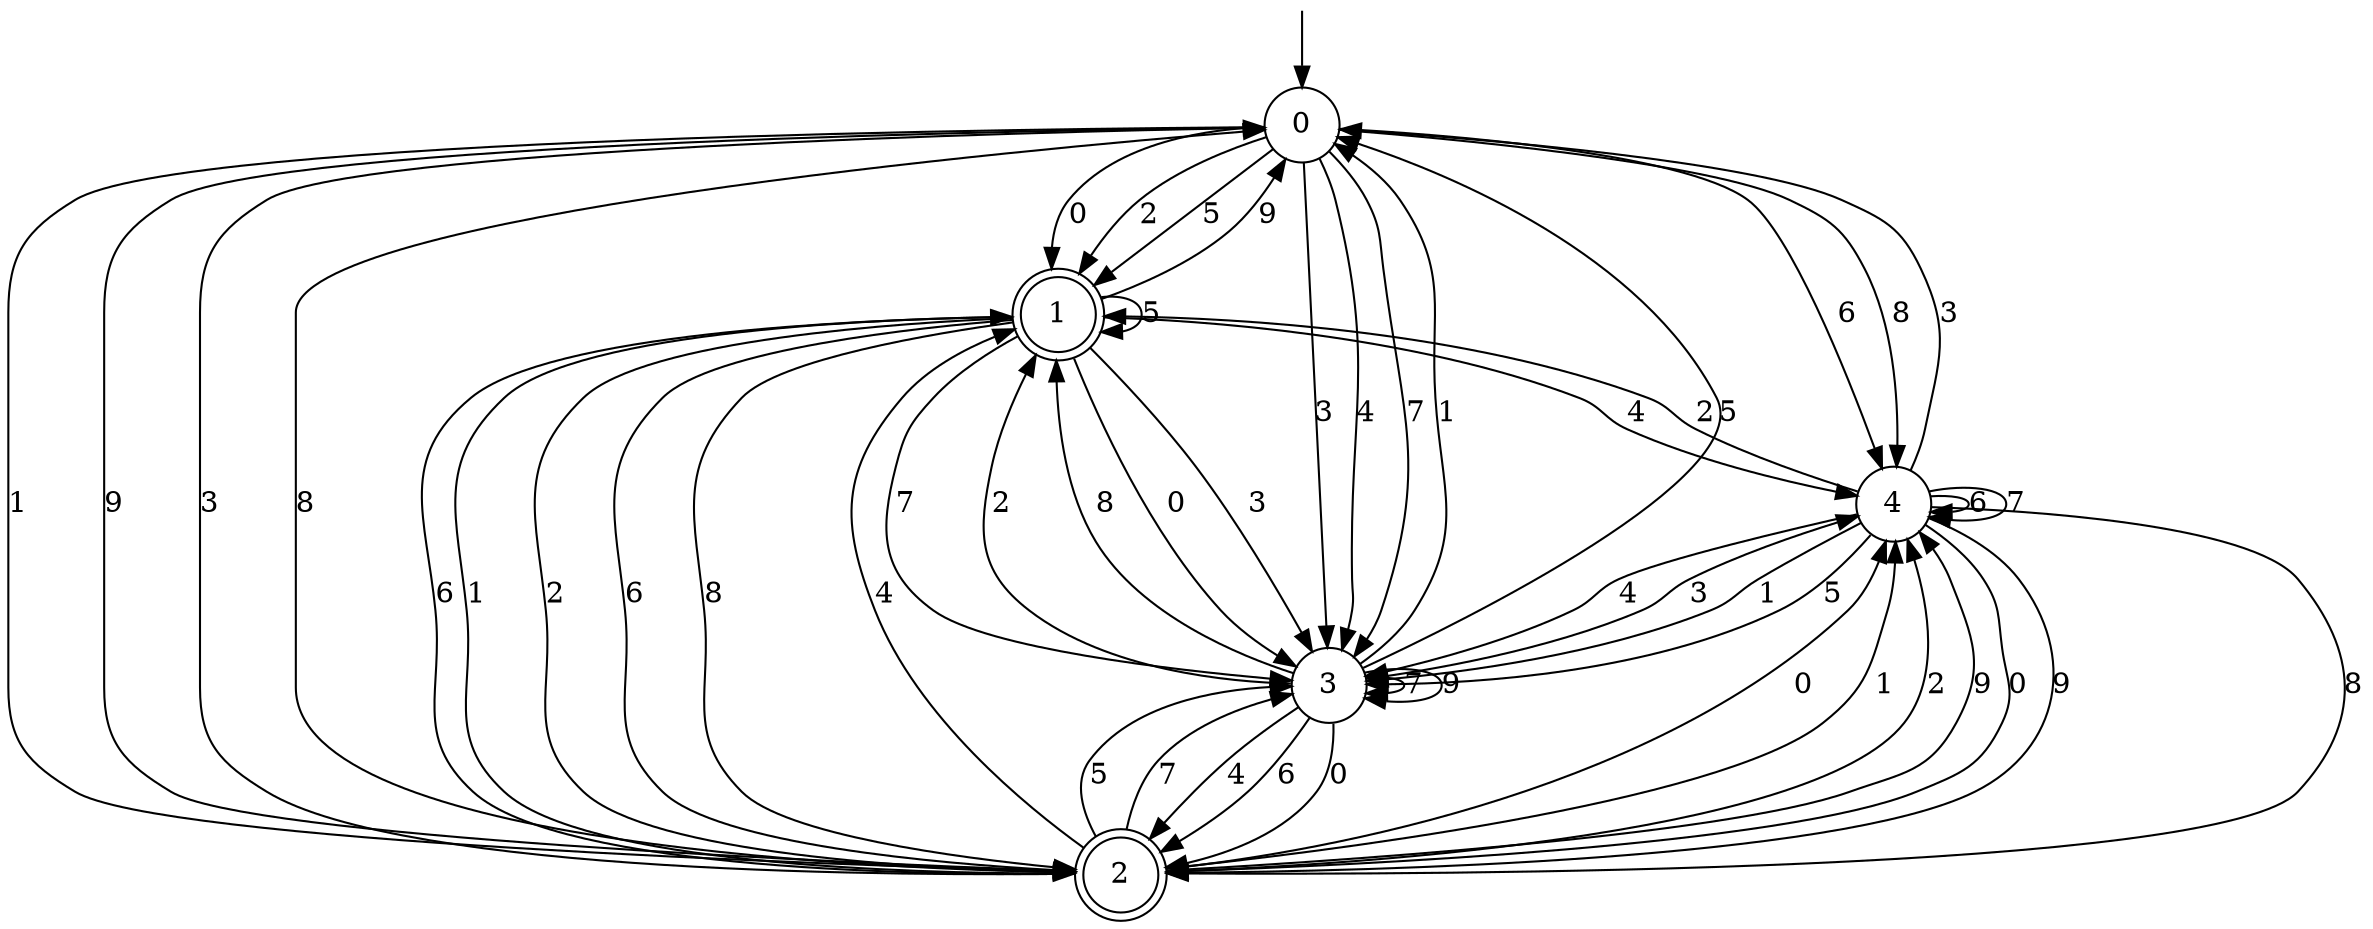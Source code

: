 digraph g {

	s0 [shape="circle" label="0"];
	s1 [shape="doublecircle" label="1"];
	s2 [shape="doublecircle" label="2"];
	s3 [shape="circle" label="3"];
	s4 [shape="circle" label="4"];
	s0 -> s1 [label="0"];
	s0 -> s2 [label="1"];
	s0 -> s1 [label="2"];
	s0 -> s3 [label="3"];
	s0 -> s3 [label="4"];
	s0 -> s1 [label="5"];
	s0 -> s4 [label="6"];
	s0 -> s3 [label="7"];
	s0 -> s4 [label="8"];
	s0 -> s2 [label="9"];
	s1 -> s3 [label="0"];
	s1 -> s2 [label="1"];
	s1 -> s2 [label="2"];
	s1 -> s3 [label="3"];
	s1 -> s4 [label="4"];
	s1 -> s1 [label="5"];
	s1 -> s2 [label="6"];
	s1 -> s3 [label="7"];
	s1 -> s2 [label="8"];
	s1 -> s0 [label="9"];
	s2 -> s4 [label="0"];
	s2 -> s4 [label="1"];
	s2 -> s4 [label="2"];
	s2 -> s0 [label="3"];
	s2 -> s1 [label="4"];
	s2 -> s3 [label="5"];
	s2 -> s1 [label="6"];
	s2 -> s3 [label="7"];
	s2 -> s0 [label="8"];
	s2 -> s4 [label="9"];
	s3 -> s2 [label="0"];
	s3 -> s0 [label="1"];
	s3 -> s1 [label="2"];
	s3 -> s4 [label="3"];
	s3 -> s2 [label="4"];
	s3 -> s0 [label="5"];
	s3 -> s2 [label="6"];
	s3 -> s3 [label="7"];
	s3 -> s1 [label="8"];
	s3 -> s3 [label="9"];
	s4 -> s2 [label="0"];
	s4 -> s3 [label="1"];
	s4 -> s1 [label="2"];
	s4 -> s0 [label="3"];
	s4 -> s3 [label="4"];
	s4 -> s3 [label="5"];
	s4 -> s4 [label="6"];
	s4 -> s4 [label="7"];
	s4 -> s2 [label="8"];
	s4 -> s2 [label="9"];

__start0 [label="" shape="none" width="0" height="0"];
__start0 -> s0;

}
